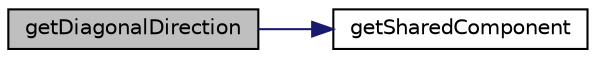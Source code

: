 digraph "getDiagonalDirection"
{
  edge [fontname="Helvetica",fontsize="10",labelfontname="Helvetica",labelfontsize="10"];
  node [fontname="Helvetica",fontsize="10",shape=record];
  rankdir="LR";
  Node31 [label="getDiagonalDirection",height=0.2,width=0.4,color="black", fillcolor="grey75", style="filled", fontcolor="black"];
  Node31 -> Node32 [color="midnightblue",fontsize="10",style="solid",fontname="Helvetica"];
  Node32 [label="getSharedComponent",height=0.2,width=0.4,color="black", fillcolor="white", style="filled",URL="$class_p_h_p_excel___style___borders.html#a49e6e514d1dce7982e6864942bcb1f5d"];
}
